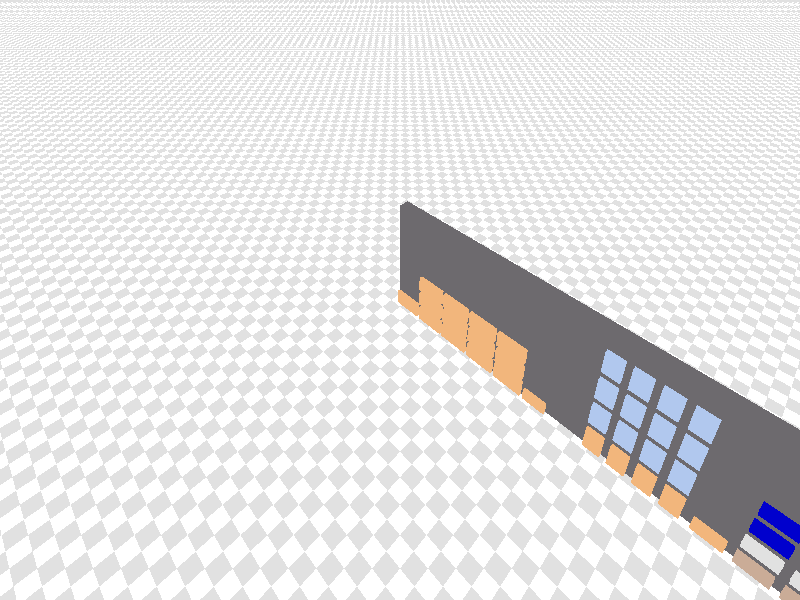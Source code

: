 #include "colors.inc"

global_settings {
    assumed_gamma 1
}

camera {
    location <1, 1, -1> * 20
    right 16/9 * x
    look_at <0,0,0>
}

light_source {
    <0.5, 0.8, -1> * 50
    color rgb 1
}

background { Grey }

plane{ y, -1.5
    pigment{ checker Gray White }
}

#macro Control_Desk(dimension, color_)
    box{ 0, <CONTROL_DESK_x, CONTROL_DESK_y, CONTROL_DESK_z>
        texture{
            pigment{color color_}
            finish {diffuse 0.9}
        }
    }
#end // macro

#macro Button1(position, dimension, color_)
    box {
        position, dimension
        texture{
            pigment{ color color_ }
            finish {diffuse 0.9}
        }
    }
#end // macro


/* Returns a union with a m x n button arrangement. */
#macro Button_Matrix (rows, columns, padding, color_)
    union {
        #for (idx_x, 0, columns-1, 1)
        #for(idx_y, 0, rows-1, 1)
        object {
            Button1 (0, <BUTTON_x, BUTTON_y, BUTTON_z>, color_)
            translate <(BUTTON_x + padding)*idx_x, (BUTTON_y + padding ) * idx_y, -BUTTON_z>
        }
    #end // for
#end // for
translate <X,Y,Z>
}
#end // macro

#macro Button_Set_Middle()
    union{
        /* Last button row */
        #local BUTTON_x = 1;
        #local BUTTON_y = 1;
        #local BUTTON_z = 0.25;
        #local BUTTON_PADDING = 0.4;
        #local X = 0;
        #local Y = 0;
        #local Z = 0;

        object {
            Button_Matrix(1,4, BUTTON_PADDING, MandarinOrange)
        }

        /* Before last button row */
        #local Y = 1 *(BUTTON_PADDING + BUTTON_y); // Update X because BUTTON_x changed.
        object {
            Button_Matrix(3,4, BUTTON_PADDING, DarkTurquoise)
        }

        /* Little rectable button. */
        #local BUTTON_x = 1.5;
        #local BUTTON_y = 0.5;
        #local X = 3*(BUTTON_PADDING+BUTTON_x);
        #local Y = 0;
        object {
            Button_Matrix(1,1, BUTTON_PADDING, MandarinOrange)
        }

        /* Last button row */
        #local X = 4*(BUTTON_PADDING+BUTTON_x);
        object {
            Button_Matrix(1,4, BUTTON_PADDING, DarkTan)
        }

        /* Before last button row */
        #local Y = BUTTON_PADDING + (1 * BUTTON_y); // Update X because BUTTON_x changed.
        object {
            Button_Matrix(1,4, BUTTON_PADDING, Grey)
        }

        /* DarkBlue button matrix. */
        #local Y = 2 *(BUTTON_PADDING + BUTTON_y); // Update X because BUTTON_x changed.
        object {
            Button_Matrix(2,4, BUTTON_PADDING, NewMidnightBlue)
        }
    }
#end


#macro Button_Set_Left()
    union{
        /* Last button row */
        #local BUTTON_x = 2;
        #local BUTTON_y = 0.75;
        #local BUTTON_z = 0.25;
        #local BUTTON_PADDING = 0.2;
        #local X = 0;
        #local Y = 0;
        #local Z = 0;
        object {
            Button_Matrix(1,1, BUTTON_PADDING, MandarinOrange)
        }

        #local X = 1*(BUTTON_PADDING+BUTTON_x);
        #local Y = 0;

        object {
            Button_Matrix(3,4, BUTTON_PADDING, MandarinOrange)
        }

        /* Little rectable button. */
        #local X = 5*(BUTTON_PADDING+BUTTON_x);
        #local Y = 0;
        #local BUTTON_x = 1.5;
        #local BUTTON_y = 0.5;
        object {
            Button_Matrix(1,1, BUTTON_PADDING, MandarinOrange)
        }
    }
#end

union {
    /* Control desk parameter. */
    #local CONTROL_DESK_x = 10.0; // half width in x
    #local CONTROL_DESK_y = 2.0; // total height
    #local CONTROL_DESK_z = 0.25; // length in z

    /* Control desk object. */
    object {
        Control_Desk(0, rgb<39/255, 37/255, 40/255>)
        scale 3
    }

    object {
        Button_Set_Left()
        translate <0, 0, 0>
    }

    object {
        Button_Set_Middle()
        translate <15, 0, 0>
    }
}


